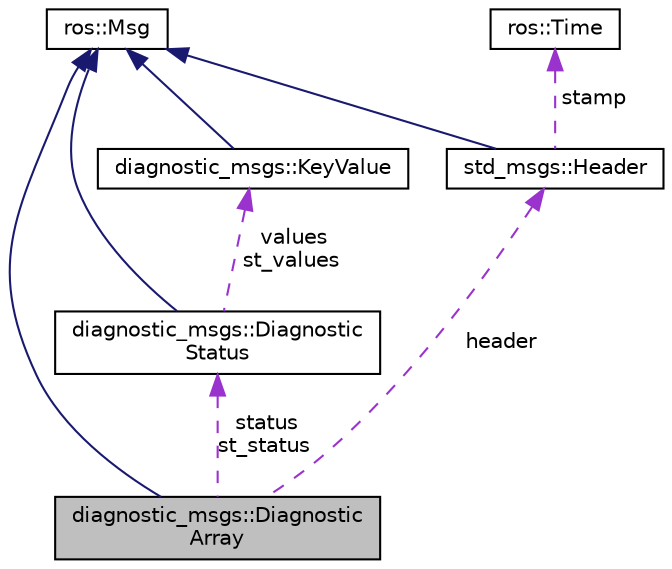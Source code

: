 digraph "diagnostic_msgs::DiagnosticArray"
{
  edge [fontname="Helvetica",fontsize="10",labelfontname="Helvetica",labelfontsize="10"];
  node [fontname="Helvetica",fontsize="10",shape=record];
  Node1 [label="diagnostic_msgs::Diagnostic\lArray",height=0.2,width=0.4,color="black", fillcolor="grey75", style="filled" fontcolor="black"];
  Node2 -> Node1 [dir="back",color="midnightblue",fontsize="10",style="solid",fontname="Helvetica"];
  Node2 [label="ros::Msg",height=0.2,width=0.4,color="black", fillcolor="white", style="filled",URL="$classros_1_1_msg.html"];
  Node3 -> Node1 [dir="back",color="darkorchid3",fontsize="10",style="dashed",label=" status\nst_status" ,fontname="Helvetica"];
  Node3 [label="diagnostic_msgs::Diagnostic\lStatus",height=0.2,width=0.4,color="black", fillcolor="white", style="filled",URL="$classdiagnostic__msgs_1_1_diagnostic_status.html"];
  Node2 -> Node3 [dir="back",color="midnightblue",fontsize="10",style="solid",fontname="Helvetica"];
  Node4 -> Node3 [dir="back",color="darkorchid3",fontsize="10",style="dashed",label=" values\nst_values" ,fontname="Helvetica"];
  Node4 [label="diagnostic_msgs::KeyValue",height=0.2,width=0.4,color="black", fillcolor="white", style="filled",URL="$classdiagnostic__msgs_1_1_key_value.html"];
  Node2 -> Node4 [dir="back",color="midnightblue",fontsize="10",style="solid",fontname="Helvetica"];
  Node5 -> Node1 [dir="back",color="darkorchid3",fontsize="10",style="dashed",label=" header" ,fontname="Helvetica"];
  Node5 [label="std_msgs::Header",height=0.2,width=0.4,color="black", fillcolor="white", style="filled",URL="$classstd__msgs_1_1_header.html"];
  Node2 -> Node5 [dir="back",color="midnightblue",fontsize="10",style="solid",fontname="Helvetica"];
  Node6 -> Node5 [dir="back",color="darkorchid3",fontsize="10",style="dashed",label=" stamp" ,fontname="Helvetica"];
  Node6 [label="ros::Time",height=0.2,width=0.4,color="black", fillcolor="white", style="filled",URL="$classros_1_1_time.html"];
}
